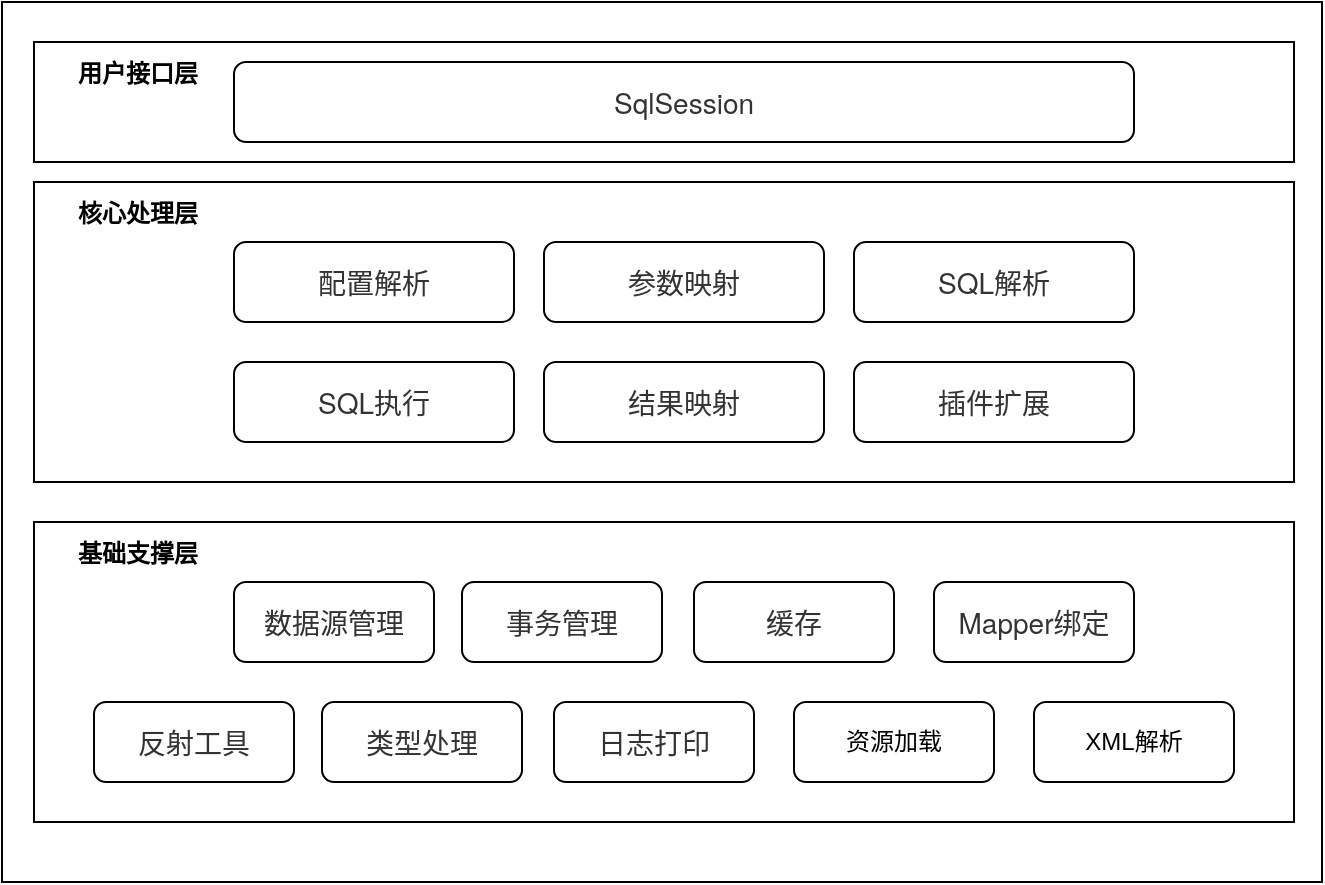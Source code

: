 <mxfile version="20.8.3" type="github">
  <diagram id="Tn6fpoUmPcBdTQ85UgXI" name="第 1 页">
    <mxGraphModel dx="863" dy="584" grid="1" gridSize="10" guides="1" tooltips="1" connect="1" arrows="1" fold="1" page="1" pageScale="1" pageWidth="827" pageHeight="1169" math="0" shadow="0">
      <root>
        <mxCell id="0" />
        <mxCell id="1" parent="0" />
        <mxCell id="XN8lYKCXLgav-Pu1inPw-1" value="" style="rounded=0;whiteSpace=wrap;html=1;" vertex="1" parent="1">
          <mxGeometry x="84" y="70" width="660" height="440" as="geometry" />
        </mxCell>
        <mxCell id="XN8lYKCXLgav-Pu1inPw-4" value="用户接口层" style="rounded=0;whiteSpace=wrap;html=1;align=left;verticalAlign=top;fontStyle=1;spacingTop=2;spacingLeft=20;" vertex="1" parent="1">
          <mxGeometry x="100" y="90" width="630" height="60" as="geometry" />
        </mxCell>
        <mxCell id="XN8lYKCXLgav-Pu1inPw-5" value="核心处理层" style="rounded=0;whiteSpace=wrap;html=1;align=left;verticalAlign=top;fontStyle=1;spacingTop=2;spacingLeft=20;" vertex="1" parent="1">
          <mxGeometry x="100" y="160" width="630" height="150" as="geometry" />
        </mxCell>
        <mxCell id="XN8lYKCXLgav-Pu1inPw-6" value="基础支撑层" style="rounded=0;whiteSpace=wrap;html=1;align=left;verticalAlign=top;fontStyle=1;spacingTop=2;spacingLeft=20;" vertex="1" parent="1">
          <mxGeometry x="100" y="330" width="630" height="150" as="geometry" />
        </mxCell>
        <mxCell id="XN8lYKCXLgav-Pu1inPw-7" value="&lt;span style=&quot;color: rgb(51, 51, 51); font-family: &amp;quot;Helvetica Neue&amp;quot;, Helvetica, Arial, sans-serif; font-size: 14px; text-align: start; background-color: rgb(255, 255, 255);&quot;&gt;SqlSession&lt;/span&gt;" style="rounded=1;whiteSpace=wrap;html=1;" vertex="1" parent="1">
          <mxGeometry x="200" y="100" width="450" height="40" as="geometry" />
        </mxCell>
        <mxCell id="XN8lYKCXLgav-Pu1inPw-8" value="&lt;span style=&quot;color: rgb(51, 51, 51); font-family: &amp;quot;Helvetica Neue&amp;quot;, Helvetica, Arial, sans-serif; font-size: 14px; text-align: start; background-color: rgb(255, 255, 255);&quot;&gt;配置解析&lt;/span&gt;" style="rounded=1;whiteSpace=wrap;html=1;flipH=0;flipV=1;" vertex="1" parent="1">
          <mxGeometry x="200" y="190" width="140" height="40" as="geometry" />
        </mxCell>
        <mxCell id="XN8lYKCXLgav-Pu1inPw-9" value="&lt;span style=&quot;color: rgb(51, 51, 51); font-family: &amp;quot;Helvetica Neue&amp;quot;, Helvetica, Arial, sans-serif; font-size: 14px; text-align: start; background-color: rgb(255, 255, 255);&quot;&gt;SQL执行&lt;/span&gt;" style="rounded=1;whiteSpace=wrap;html=1;flipH=0;flipV=1;" vertex="1" parent="1">
          <mxGeometry x="200" y="250" width="140" height="40" as="geometry" />
        </mxCell>
        <mxCell id="XN8lYKCXLgav-Pu1inPw-10" value="&lt;span style=&quot;color: rgb(51, 51, 51); font-family: &amp;quot;Helvetica Neue&amp;quot;, Helvetica, Arial, sans-serif; font-size: 14px; text-align: start; background-color: rgb(255, 255, 255);&quot;&gt;参数映射&lt;/span&gt;" style="rounded=1;whiteSpace=wrap;html=1;flipH=0;flipV=1;" vertex="1" parent="1">
          <mxGeometry x="355" y="190" width="140" height="40" as="geometry" />
        </mxCell>
        <mxCell id="XN8lYKCXLgav-Pu1inPw-11" value="&lt;span style=&quot;color: rgb(51, 51, 51); font-family: &amp;quot;Helvetica Neue&amp;quot;, Helvetica, Arial, sans-serif; font-size: 14px; text-align: start; background-color: rgb(255, 255, 255);&quot;&gt;SQL解析&lt;/span&gt;" style="rounded=1;whiteSpace=wrap;html=1;flipH=0;flipV=1;" vertex="1" parent="1">
          <mxGeometry x="510" y="190" width="140" height="40" as="geometry" />
        </mxCell>
        <mxCell id="XN8lYKCXLgav-Pu1inPw-12" value="&lt;div style=&quot;text-align: start;&quot;&gt;&lt;font face=&quot;Helvetica Neue, Helvetica, Arial, sans-serif&quot; color=&quot;#333333&quot;&gt;&lt;span style=&quot;font-size: 14px; background-color: rgb(255, 255, 255);&quot;&gt;结果映射&lt;/span&gt;&lt;/font&gt;&lt;/div&gt;" style="rounded=1;whiteSpace=wrap;html=1;flipH=0;flipV=1;" vertex="1" parent="1">
          <mxGeometry x="355" y="250" width="140" height="40" as="geometry" />
        </mxCell>
        <mxCell id="XN8lYKCXLgav-Pu1inPw-13" value="&lt;span style=&quot;color: rgb(51, 51, 51); font-family: &amp;quot;Helvetica Neue&amp;quot;, Helvetica, Arial, sans-serif; font-size: 14px; text-align: start; background-color: rgb(255, 255, 255);&quot;&gt;插件扩展&lt;/span&gt;" style="rounded=1;whiteSpace=wrap;html=1;flipH=0;flipV=1;" vertex="1" parent="1">
          <mxGeometry x="510" y="250" width="140" height="40" as="geometry" />
        </mxCell>
        <mxCell id="XN8lYKCXLgav-Pu1inPw-14" value="&lt;div style=&quot;text-align: start;&quot;&gt;&lt;font face=&quot;Helvetica Neue, Helvetica, Arial, sans-serif&quot; color=&quot;#333333&quot;&gt;&lt;span style=&quot;font-size: 14px; background-color: rgb(255, 255, 255);&quot;&gt;数据源管理&lt;/span&gt;&lt;/font&gt;&lt;/div&gt;" style="rounded=1;whiteSpace=wrap;html=1;flipH=0;flipV=1;" vertex="1" parent="1">
          <mxGeometry x="200" y="360" width="100" height="40" as="geometry" />
        </mxCell>
        <mxCell id="XN8lYKCXLgav-Pu1inPw-15" value="&lt;div style=&quot;text-align: start;&quot;&gt;&lt;font face=&quot;Helvetica Neue, Helvetica, Arial, sans-serif&quot; color=&quot;#333333&quot;&gt;&lt;span style=&quot;font-size: 14px; background-color: rgb(255, 255, 255);&quot;&gt;事务管理&lt;/span&gt;&lt;/font&gt;&lt;/div&gt;" style="rounded=1;whiteSpace=wrap;html=1;flipH=0;flipV=1;" vertex="1" parent="1">
          <mxGeometry x="314" y="360" width="100" height="40" as="geometry" />
        </mxCell>
        <mxCell id="XN8lYKCXLgav-Pu1inPw-16" value="&lt;div style=&quot;text-align: start;&quot;&gt;&lt;font face=&quot;Helvetica Neue, Helvetica, Arial, sans-serif&quot; color=&quot;#333333&quot;&gt;&lt;span style=&quot;font-size: 14px; background-color: rgb(255, 255, 255);&quot;&gt;缓存&lt;/span&gt;&lt;/font&gt;&lt;/div&gt;" style="rounded=1;whiteSpace=wrap;html=1;flipH=0;flipV=1;" vertex="1" parent="1">
          <mxGeometry x="430" y="360" width="100" height="40" as="geometry" />
        </mxCell>
        <mxCell id="XN8lYKCXLgav-Pu1inPw-17" value="&lt;div style=&quot;text-align: start;&quot;&gt;&lt;font face=&quot;Helvetica Neue, Helvetica, Arial, sans-serif&quot; color=&quot;#333333&quot;&gt;&lt;span style=&quot;font-size: 14px; background-color: rgb(255, 255, 255);&quot;&gt;Mapper绑定&lt;/span&gt;&lt;/font&gt;&lt;/div&gt;" style="rounded=1;whiteSpace=wrap;html=1;flipH=0;flipV=1;" vertex="1" parent="1">
          <mxGeometry x="550" y="360" width="100" height="40" as="geometry" />
        </mxCell>
        <mxCell id="XN8lYKCXLgav-Pu1inPw-18" value="&lt;div style=&quot;text-align: start;&quot;&gt;&lt;font face=&quot;Helvetica Neue, Helvetica, Arial, sans-serif&quot; color=&quot;#333333&quot;&gt;&lt;span style=&quot;font-size: 14px; background-color: rgb(255, 255, 255);&quot;&gt;反射工具&lt;/span&gt;&lt;/font&gt;&lt;/div&gt;" style="rounded=1;whiteSpace=wrap;html=1;flipH=0;flipV=1;" vertex="1" parent="1">
          <mxGeometry x="130" y="420" width="100" height="40" as="geometry" />
        </mxCell>
        <mxCell id="XN8lYKCXLgav-Pu1inPw-19" value="&lt;div style=&quot;text-align: start;&quot;&gt;&lt;font face=&quot;Helvetica Neue, Helvetica, Arial, sans-serif&quot; color=&quot;#333333&quot;&gt;&lt;span style=&quot;font-size: 14px; background-color: rgb(255, 255, 255);&quot;&gt;类型处理&lt;/span&gt;&lt;/font&gt;&lt;/div&gt;" style="rounded=1;whiteSpace=wrap;html=1;flipH=0;flipV=1;" vertex="1" parent="1">
          <mxGeometry x="244" y="420" width="100" height="40" as="geometry" />
        </mxCell>
        <mxCell id="XN8lYKCXLgav-Pu1inPw-20" value="&lt;div style=&quot;text-align: start;&quot;&gt;&lt;font face=&quot;Helvetica Neue, Helvetica, Arial, sans-serif&quot; color=&quot;#333333&quot;&gt;&lt;span style=&quot;font-size: 14px; background-color: rgb(255, 255, 255);&quot;&gt;日志打印&lt;/span&gt;&lt;/font&gt;&lt;/div&gt;" style="rounded=1;whiteSpace=wrap;html=1;flipH=0;flipV=1;" vertex="1" parent="1">
          <mxGeometry x="360" y="420" width="100" height="40" as="geometry" />
        </mxCell>
        <mxCell id="XN8lYKCXLgav-Pu1inPw-21" value="&lt;div style=&quot;text-align: start;&quot;&gt;资源加载&lt;/div&gt;" style="rounded=1;whiteSpace=wrap;html=1;flipH=0;flipV=1;" vertex="1" parent="1">
          <mxGeometry x="480" y="420" width="100" height="40" as="geometry" />
        </mxCell>
        <mxCell id="XN8lYKCXLgav-Pu1inPw-22" value="&lt;div style=&quot;text-align: start;&quot;&gt;XML解析&lt;/div&gt;" style="rounded=1;whiteSpace=wrap;html=1;flipH=0;flipV=1;" vertex="1" parent="1">
          <mxGeometry x="600" y="420" width="100" height="40" as="geometry" />
        </mxCell>
      </root>
    </mxGraphModel>
  </diagram>
</mxfile>
